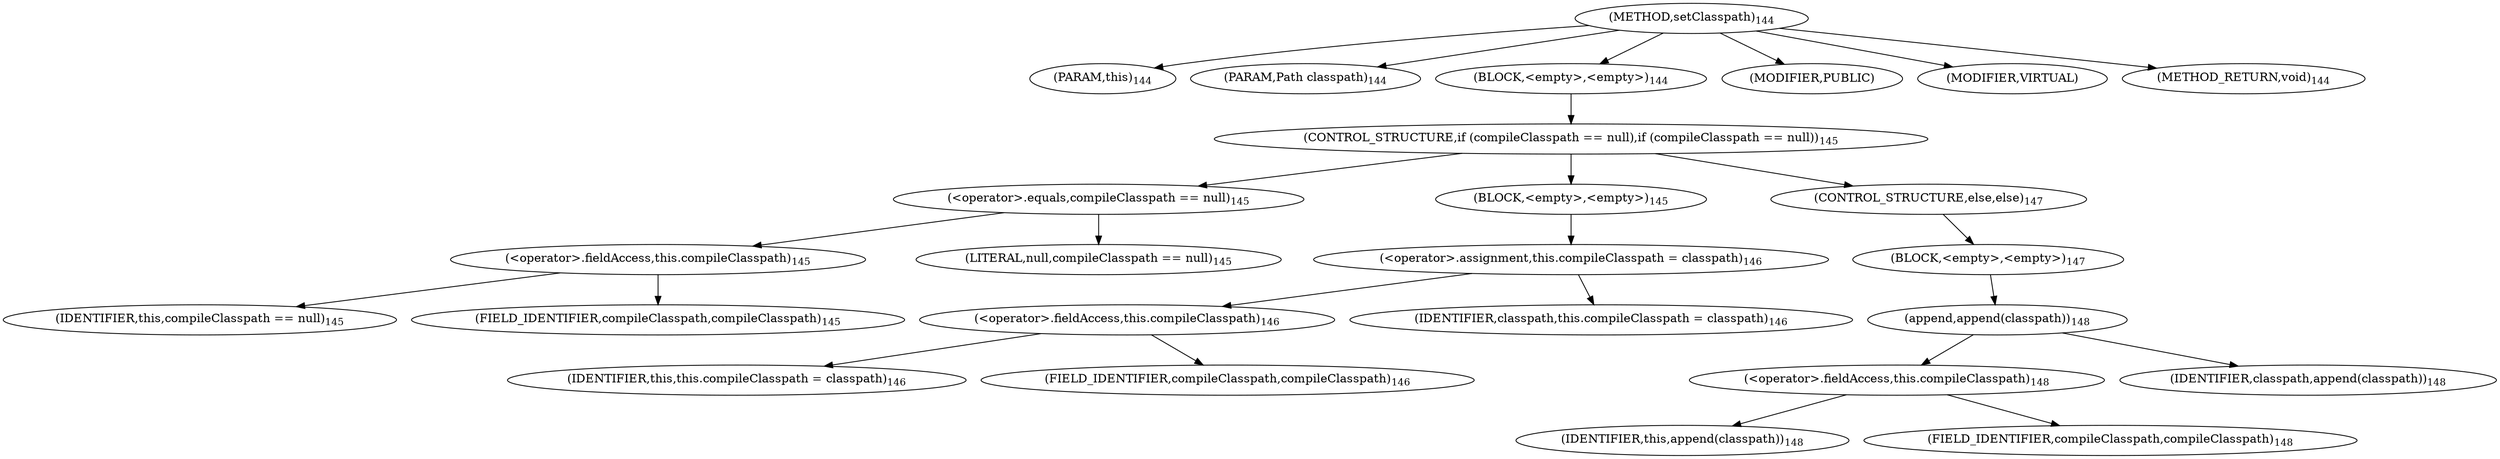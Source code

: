 digraph "setClasspath" {  
"192" [label = <(METHOD,setClasspath)<SUB>144</SUB>> ]
"193" [label = <(PARAM,this)<SUB>144</SUB>> ]
"194" [label = <(PARAM,Path classpath)<SUB>144</SUB>> ]
"195" [label = <(BLOCK,&lt;empty&gt;,&lt;empty&gt;)<SUB>144</SUB>> ]
"196" [label = <(CONTROL_STRUCTURE,if (compileClasspath == null),if (compileClasspath == null))<SUB>145</SUB>> ]
"197" [label = <(&lt;operator&gt;.equals,compileClasspath == null)<SUB>145</SUB>> ]
"198" [label = <(&lt;operator&gt;.fieldAccess,this.compileClasspath)<SUB>145</SUB>> ]
"199" [label = <(IDENTIFIER,this,compileClasspath == null)<SUB>145</SUB>> ]
"200" [label = <(FIELD_IDENTIFIER,compileClasspath,compileClasspath)<SUB>145</SUB>> ]
"201" [label = <(LITERAL,null,compileClasspath == null)<SUB>145</SUB>> ]
"202" [label = <(BLOCK,&lt;empty&gt;,&lt;empty&gt;)<SUB>145</SUB>> ]
"203" [label = <(&lt;operator&gt;.assignment,this.compileClasspath = classpath)<SUB>146</SUB>> ]
"204" [label = <(&lt;operator&gt;.fieldAccess,this.compileClasspath)<SUB>146</SUB>> ]
"205" [label = <(IDENTIFIER,this,this.compileClasspath = classpath)<SUB>146</SUB>> ]
"206" [label = <(FIELD_IDENTIFIER,compileClasspath,compileClasspath)<SUB>146</SUB>> ]
"207" [label = <(IDENTIFIER,classpath,this.compileClasspath = classpath)<SUB>146</SUB>> ]
"208" [label = <(CONTROL_STRUCTURE,else,else)<SUB>147</SUB>> ]
"209" [label = <(BLOCK,&lt;empty&gt;,&lt;empty&gt;)<SUB>147</SUB>> ]
"210" [label = <(append,append(classpath))<SUB>148</SUB>> ]
"211" [label = <(&lt;operator&gt;.fieldAccess,this.compileClasspath)<SUB>148</SUB>> ]
"212" [label = <(IDENTIFIER,this,append(classpath))<SUB>148</SUB>> ]
"213" [label = <(FIELD_IDENTIFIER,compileClasspath,compileClasspath)<SUB>148</SUB>> ]
"214" [label = <(IDENTIFIER,classpath,append(classpath))<SUB>148</SUB>> ]
"215" [label = <(MODIFIER,PUBLIC)> ]
"216" [label = <(MODIFIER,VIRTUAL)> ]
"217" [label = <(METHOD_RETURN,void)<SUB>144</SUB>> ]
  "192" -> "193" 
  "192" -> "194" 
  "192" -> "195" 
  "192" -> "215" 
  "192" -> "216" 
  "192" -> "217" 
  "195" -> "196" 
  "196" -> "197" 
  "196" -> "202" 
  "196" -> "208" 
  "197" -> "198" 
  "197" -> "201" 
  "198" -> "199" 
  "198" -> "200" 
  "202" -> "203" 
  "203" -> "204" 
  "203" -> "207" 
  "204" -> "205" 
  "204" -> "206" 
  "208" -> "209" 
  "209" -> "210" 
  "210" -> "211" 
  "210" -> "214" 
  "211" -> "212" 
  "211" -> "213" 
}
